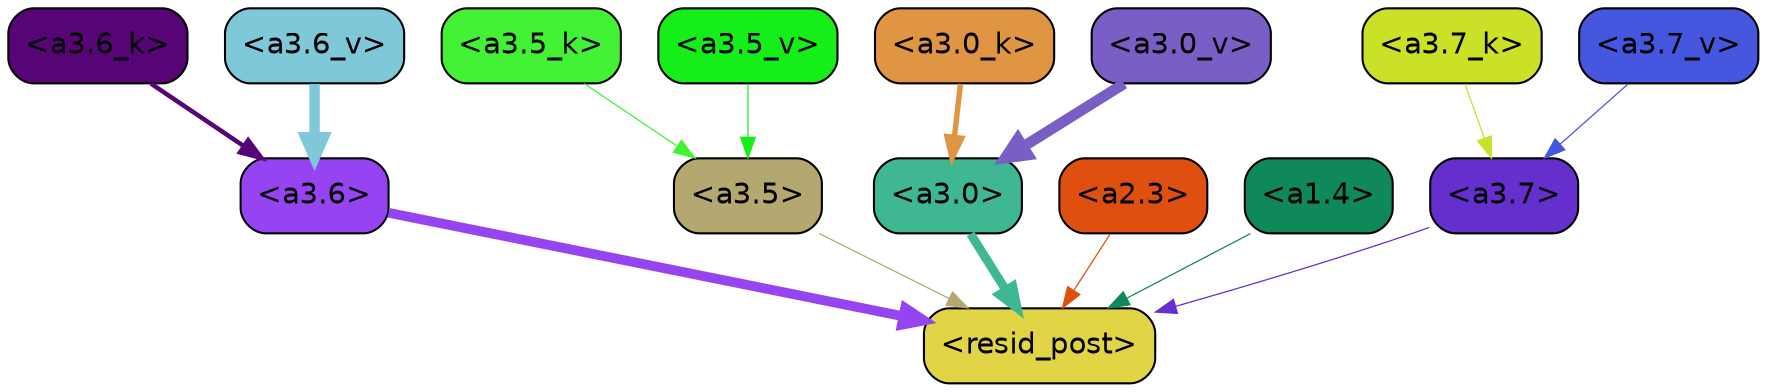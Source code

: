 strict digraph "" {
	graph [bgcolor=transparent,
		layout=dot,
		overlap=false,
		splines=true
	];
	"<a3.7>"	[color=black,
		fillcolor="#642fcc",
		fontname=Helvetica,
		shape=box,
		style="filled, rounded"];
	"<resid_post>"	[color=black,
		fillcolor="#e1d545",
		fontname=Helvetica,
		shape=box,
		style="filled, rounded"];
	"<a3.7>" -> "<resid_post>"	[color="#642fcc",
		penwidth=0.6];
	"<a3.6>"	[color=black,
		fillcolor="#9644f1",
		fontname=Helvetica,
		shape=box,
		style="filled, rounded"];
	"<a3.6>" -> "<resid_post>"	[color="#9644f1",
		penwidth=4.6696330308914185];
	"<a3.5>"	[color=black,
		fillcolor="#b4a76f",
		fontname=Helvetica,
		shape=box,
		style="filled, rounded"];
	"<a3.5>" -> "<resid_post>"	[color="#b4a76f",
		penwidth=0.6];
	"<a3.0>"	[color=black,
		fillcolor="#3fb793",
		fontname=Helvetica,
		shape=box,
		style="filled, rounded"];
	"<a3.0>" -> "<resid_post>"	[color="#3fb793",
		penwidth=4.282557368278503];
	"<a2.3>"	[color=black,
		fillcolor="#df4f10",
		fontname=Helvetica,
		shape=box,
		style="filled, rounded"];
	"<a2.3>" -> "<resid_post>"	[color="#df4f10",
		penwidth=0.6];
	"<a1.4>"	[color=black,
		fillcolor="#10895a",
		fontname=Helvetica,
		shape=box,
		style="filled, rounded"];
	"<a1.4>" -> "<resid_post>"	[color="#10895a",
		penwidth=0.6];
	"<a3.7_k>"	[color=black,
		fillcolor="#cae127",
		fontname=Helvetica,
		shape=box,
		style="filled, rounded"];
	"<a3.7_k>" -> "<a3.7>"	[color="#cae127",
		penwidth=0.6];
	"<a3.6_k>"	[color=black,
		fillcolor="#560476",
		fontname=Helvetica,
		shape=box,
		style="filled, rounded"];
	"<a3.6_k>" -> "<a3.6>"	[color="#560476",
		penwidth=2.174198240041733];
	"<a3.5_k>"	[color=black,
		fillcolor="#44f235",
		fontname=Helvetica,
		shape=box,
		style="filled, rounded"];
	"<a3.5_k>" -> "<a3.5>"	[color="#44f235",
		penwidth=0.6];
	"<a3.0_k>"	[color=black,
		fillcolor="#e09543",
		fontname=Helvetica,
		shape=box,
		style="filled, rounded"];
	"<a3.0_k>" -> "<a3.0>"	[color="#e09543",
		penwidth=2.6274144649505615];
	"<a3.7_v>"	[color=black,
		fillcolor="#4657df",
		fontname=Helvetica,
		shape=box,
		style="filled, rounded"];
	"<a3.7_v>" -> "<a3.7>"	[color="#4657df",
		penwidth=0.6];
	"<a3.6_v>"	[color=black,
		fillcolor="#7fc8d9",
		fontname=Helvetica,
		shape=box,
		style="filled, rounded"];
	"<a3.6_v>" -> "<a3.6>"	[color="#7fc8d9",
		penwidth=5.002329230308533];
	"<a3.5_v>"	[color=black,
		fillcolor="#15ee19",
		fontname=Helvetica,
		shape=box,
		style="filled, rounded"];
	"<a3.5_v>" -> "<a3.5>"	[color="#15ee19",
		penwidth=0.6];
	"<a3.0_v>"	[color=black,
		fillcolor="#785ec5",
		fontname=Helvetica,
		shape=box,
		style="filled, rounded"];
	"<a3.0_v>" -> "<a3.0>"	[color="#785ec5",
		penwidth=5.188832879066467];
}
